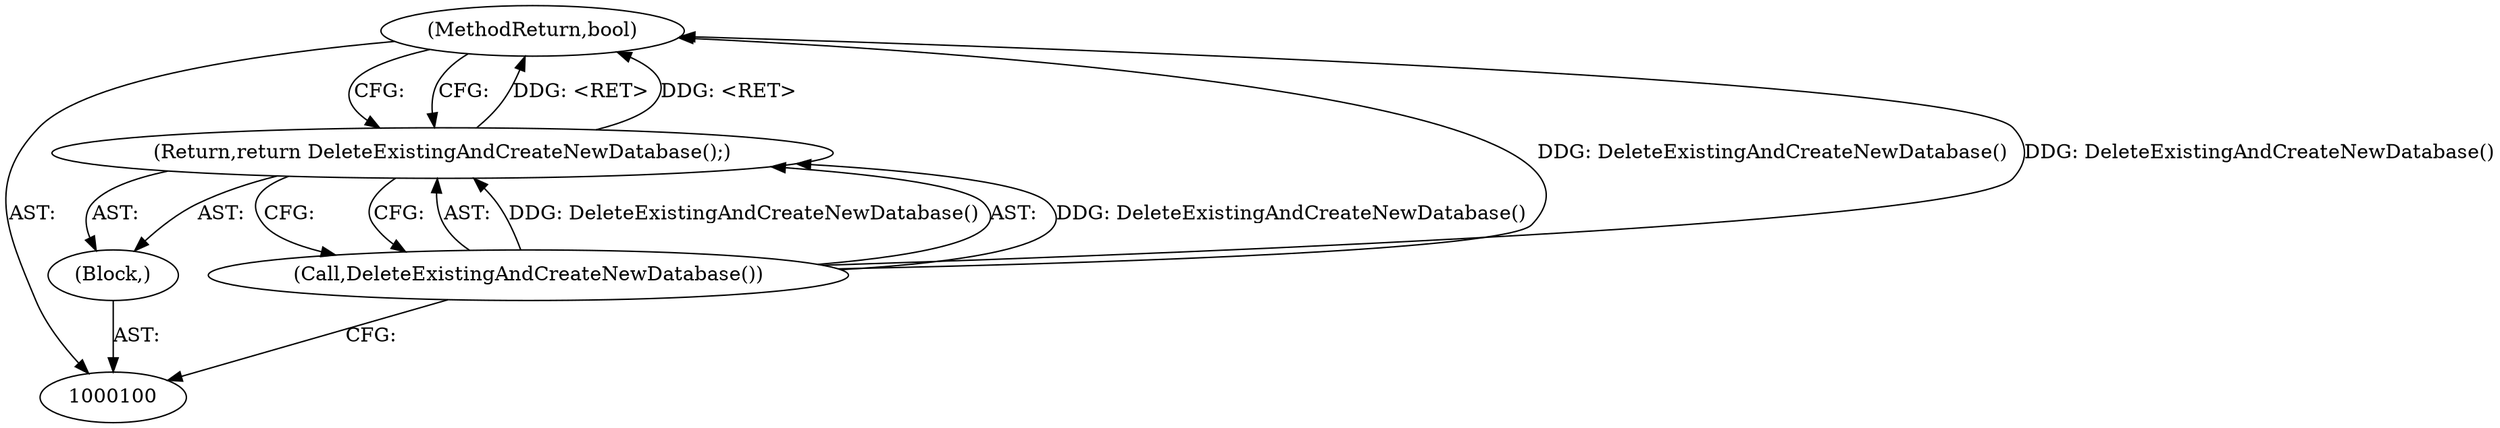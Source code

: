 digraph "1_Chrome_04aaacb936a08d70862d6d9d7e8354721ae46be8_15" {
"1000104" [label="(MethodReturn,bool)"];
"1000101" [label="(Block,)"];
"1000102" [label="(Return,return DeleteExistingAndCreateNewDatabase();)"];
"1000103" [label="(Call,DeleteExistingAndCreateNewDatabase())"];
"1000104" -> "1000100"  [label="AST: "];
"1000104" -> "1000102"  [label="CFG: "];
"1000103" -> "1000104"  [label="DDG: DeleteExistingAndCreateNewDatabase()"];
"1000102" -> "1000104"  [label="DDG: <RET>"];
"1000101" -> "1000100"  [label="AST: "];
"1000102" -> "1000101"  [label="AST: "];
"1000102" -> "1000101"  [label="AST: "];
"1000102" -> "1000103"  [label="CFG: "];
"1000103" -> "1000102"  [label="AST: "];
"1000104" -> "1000102"  [label="CFG: "];
"1000102" -> "1000104"  [label="DDG: <RET>"];
"1000103" -> "1000102"  [label="DDG: DeleteExistingAndCreateNewDatabase()"];
"1000103" -> "1000102"  [label="AST: "];
"1000103" -> "1000100"  [label="CFG: "];
"1000102" -> "1000103"  [label="CFG: "];
"1000103" -> "1000104"  [label="DDG: DeleteExistingAndCreateNewDatabase()"];
"1000103" -> "1000102"  [label="DDG: DeleteExistingAndCreateNewDatabase()"];
}
